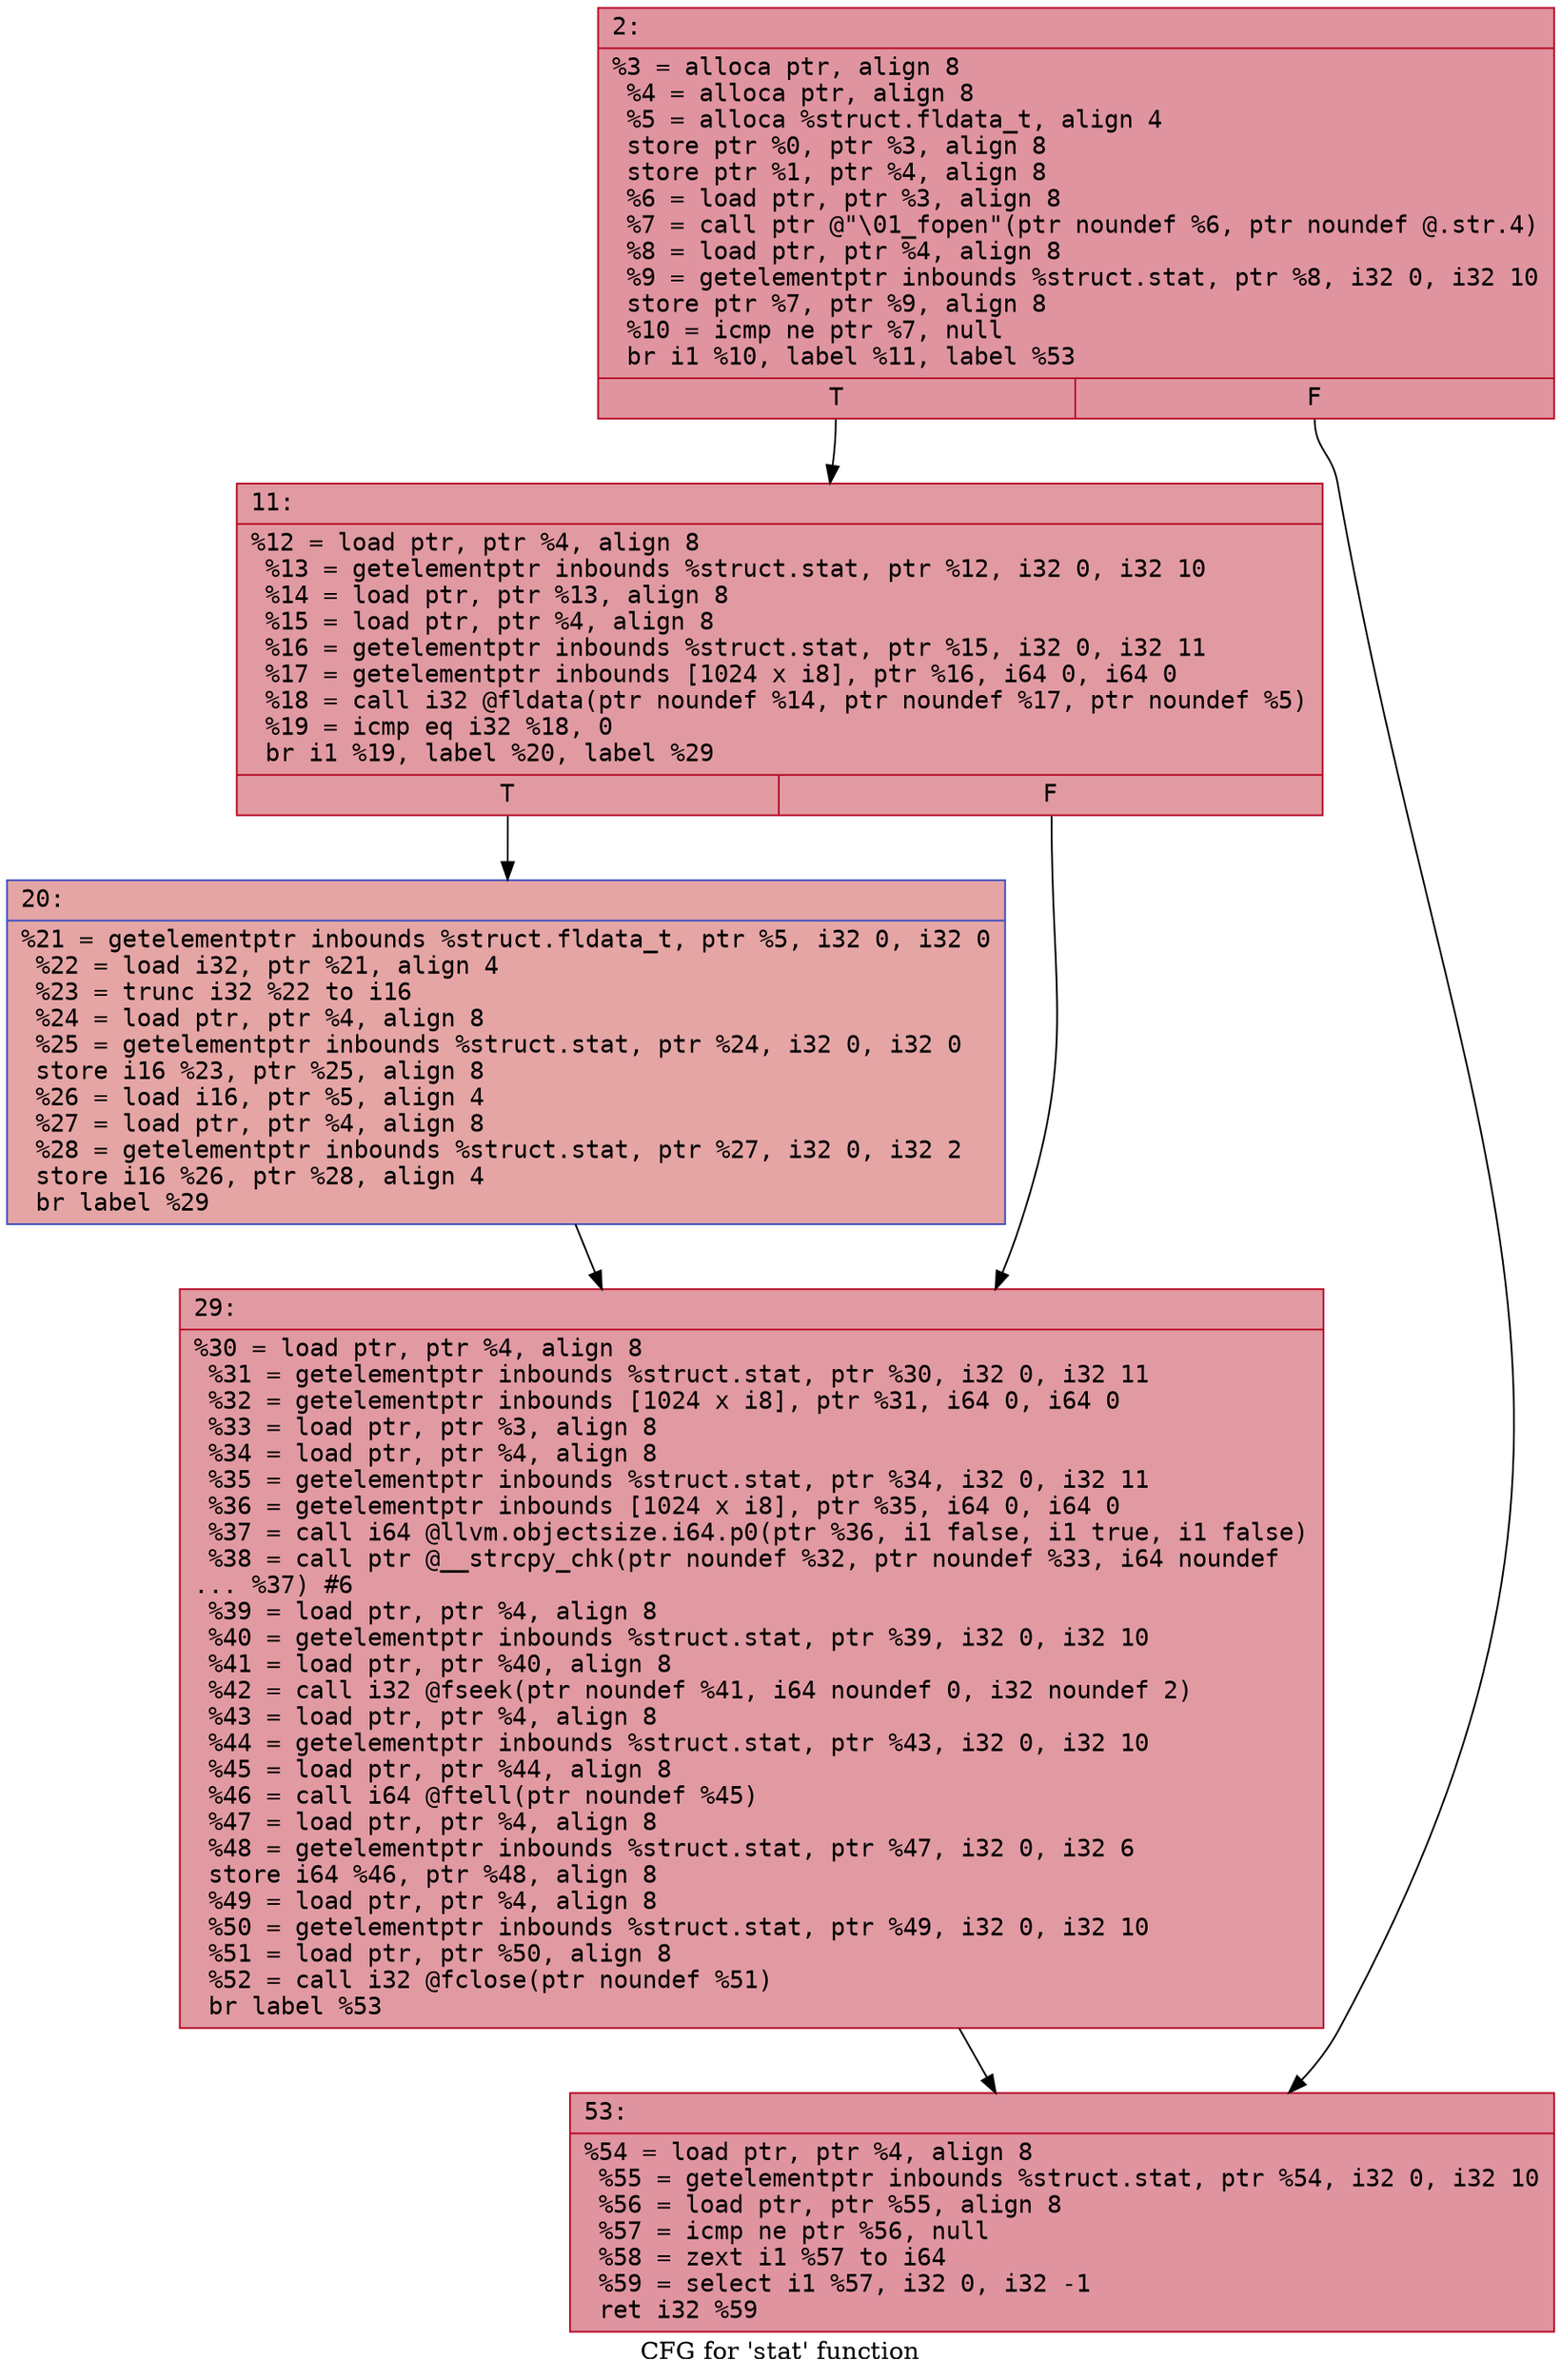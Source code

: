 digraph "CFG for 'stat' function" {
	label="CFG for 'stat' function";

	Node0x6000009d2e90 [shape=record,color="#b70d28ff", style=filled, fillcolor="#b70d2870" fontname="Courier",label="{2:\l|  %3 = alloca ptr, align 8\l  %4 = alloca ptr, align 8\l  %5 = alloca %struct.fldata_t, align 4\l  store ptr %0, ptr %3, align 8\l  store ptr %1, ptr %4, align 8\l  %6 = load ptr, ptr %3, align 8\l  %7 = call ptr @\"\\01_fopen\"(ptr noundef %6, ptr noundef @.str.4)\l  %8 = load ptr, ptr %4, align 8\l  %9 = getelementptr inbounds %struct.stat, ptr %8, i32 0, i32 10\l  store ptr %7, ptr %9, align 8\l  %10 = icmp ne ptr %7, null\l  br i1 %10, label %11, label %53\l|{<s0>T|<s1>F}}"];
	Node0x6000009d2e90:s0 -> Node0x6000009d2ee0[tooltip="2 -> 11\nProbability 62.50%" ];
	Node0x6000009d2e90:s1 -> Node0x6000009d2fd0[tooltip="2 -> 53\nProbability 37.50%" ];
	Node0x6000009d2ee0 [shape=record,color="#b70d28ff", style=filled, fillcolor="#bb1b2c70" fontname="Courier",label="{11:\l|  %12 = load ptr, ptr %4, align 8\l  %13 = getelementptr inbounds %struct.stat, ptr %12, i32 0, i32 10\l  %14 = load ptr, ptr %13, align 8\l  %15 = load ptr, ptr %4, align 8\l  %16 = getelementptr inbounds %struct.stat, ptr %15, i32 0, i32 11\l  %17 = getelementptr inbounds [1024 x i8], ptr %16, i64 0, i64 0\l  %18 = call i32 @fldata(ptr noundef %14, ptr noundef %17, ptr noundef %5)\l  %19 = icmp eq i32 %18, 0\l  br i1 %19, label %20, label %29\l|{<s0>T|<s1>F}}"];
	Node0x6000009d2ee0:s0 -> Node0x6000009d2f30[tooltip="11 -> 20\nProbability 37.50%" ];
	Node0x6000009d2ee0:s1 -> Node0x6000009d2f80[tooltip="11 -> 29\nProbability 62.50%" ];
	Node0x6000009d2f30 [shape=record,color="#3d50c3ff", style=filled, fillcolor="#c5333470" fontname="Courier",label="{20:\l|  %21 = getelementptr inbounds %struct.fldata_t, ptr %5, i32 0, i32 0\l  %22 = load i32, ptr %21, align 4\l  %23 = trunc i32 %22 to i16\l  %24 = load ptr, ptr %4, align 8\l  %25 = getelementptr inbounds %struct.stat, ptr %24, i32 0, i32 0\l  store i16 %23, ptr %25, align 8\l  %26 = load i16, ptr %5, align 4\l  %27 = load ptr, ptr %4, align 8\l  %28 = getelementptr inbounds %struct.stat, ptr %27, i32 0, i32 2\l  store i16 %26, ptr %28, align 4\l  br label %29\l}"];
	Node0x6000009d2f30 -> Node0x6000009d2f80[tooltip="20 -> 29\nProbability 100.00%" ];
	Node0x6000009d2f80 [shape=record,color="#b70d28ff", style=filled, fillcolor="#bb1b2c70" fontname="Courier",label="{29:\l|  %30 = load ptr, ptr %4, align 8\l  %31 = getelementptr inbounds %struct.stat, ptr %30, i32 0, i32 11\l  %32 = getelementptr inbounds [1024 x i8], ptr %31, i64 0, i64 0\l  %33 = load ptr, ptr %3, align 8\l  %34 = load ptr, ptr %4, align 8\l  %35 = getelementptr inbounds %struct.stat, ptr %34, i32 0, i32 11\l  %36 = getelementptr inbounds [1024 x i8], ptr %35, i64 0, i64 0\l  %37 = call i64 @llvm.objectsize.i64.p0(ptr %36, i1 false, i1 true, i1 false)\l  %38 = call ptr @__strcpy_chk(ptr noundef %32, ptr noundef %33, i64 noundef\l... %37) #6\l  %39 = load ptr, ptr %4, align 8\l  %40 = getelementptr inbounds %struct.stat, ptr %39, i32 0, i32 10\l  %41 = load ptr, ptr %40, align 8\l  %42 = call i32 @fseek(ptr noundef %41, i64 noundef 0, i32 noundef 2)\l  %43 = load ptr, ptr %4, align 8\l  %44 = getelementptr inbounds %struct.stat, ptr %43, i32 0, i32 10\l  %45 = load ptr, ptr %44, align 8\l  %46 = call i64 @ftell(ptr noundef %45)\l  %47 = load ptr, ptr %4, align 8\l  %48 = getelementptr inbounds %struct.stat, ptr %47, i32 0, i32 6\l  store i64 %46, ptr %48, align 8\l  %49 = load ptr, ptr %4, align 8\l  %50 = getelementptr inbounds %struct.stat, ptr %49, i32 0, i32 10\l  %51 = load ptr, ptr %50, align 8\l  %52 = call i32 @fclose(ptr noundef %51)\l  br label %53\l}"];
	Node0x6000009d2f80 -> Node0x6000009d2fd0[tooltip="29 -> 53\nProbability 100.00%" ];
	Node0x6000009d2fd0 [shape=record,color="#b70d28ff", style=filled, fillcolor="#b70d2870" fontname="Courier",label="{53:\l|  %54 = load ptr, ptr %4, align 8\l  %55 = getelementptr inbounds %struct.stat, ptr %54, i32 0, i32 10\l  %56 = load ptr, ptr %55, align 8\l  %57 = icmp ne ptr %56, null\l  %58 = zext i1 %57 to i64\l  %59 = select i1 %57, i32 0, i32 -1\l  ret i32 %59\l}"];
}
